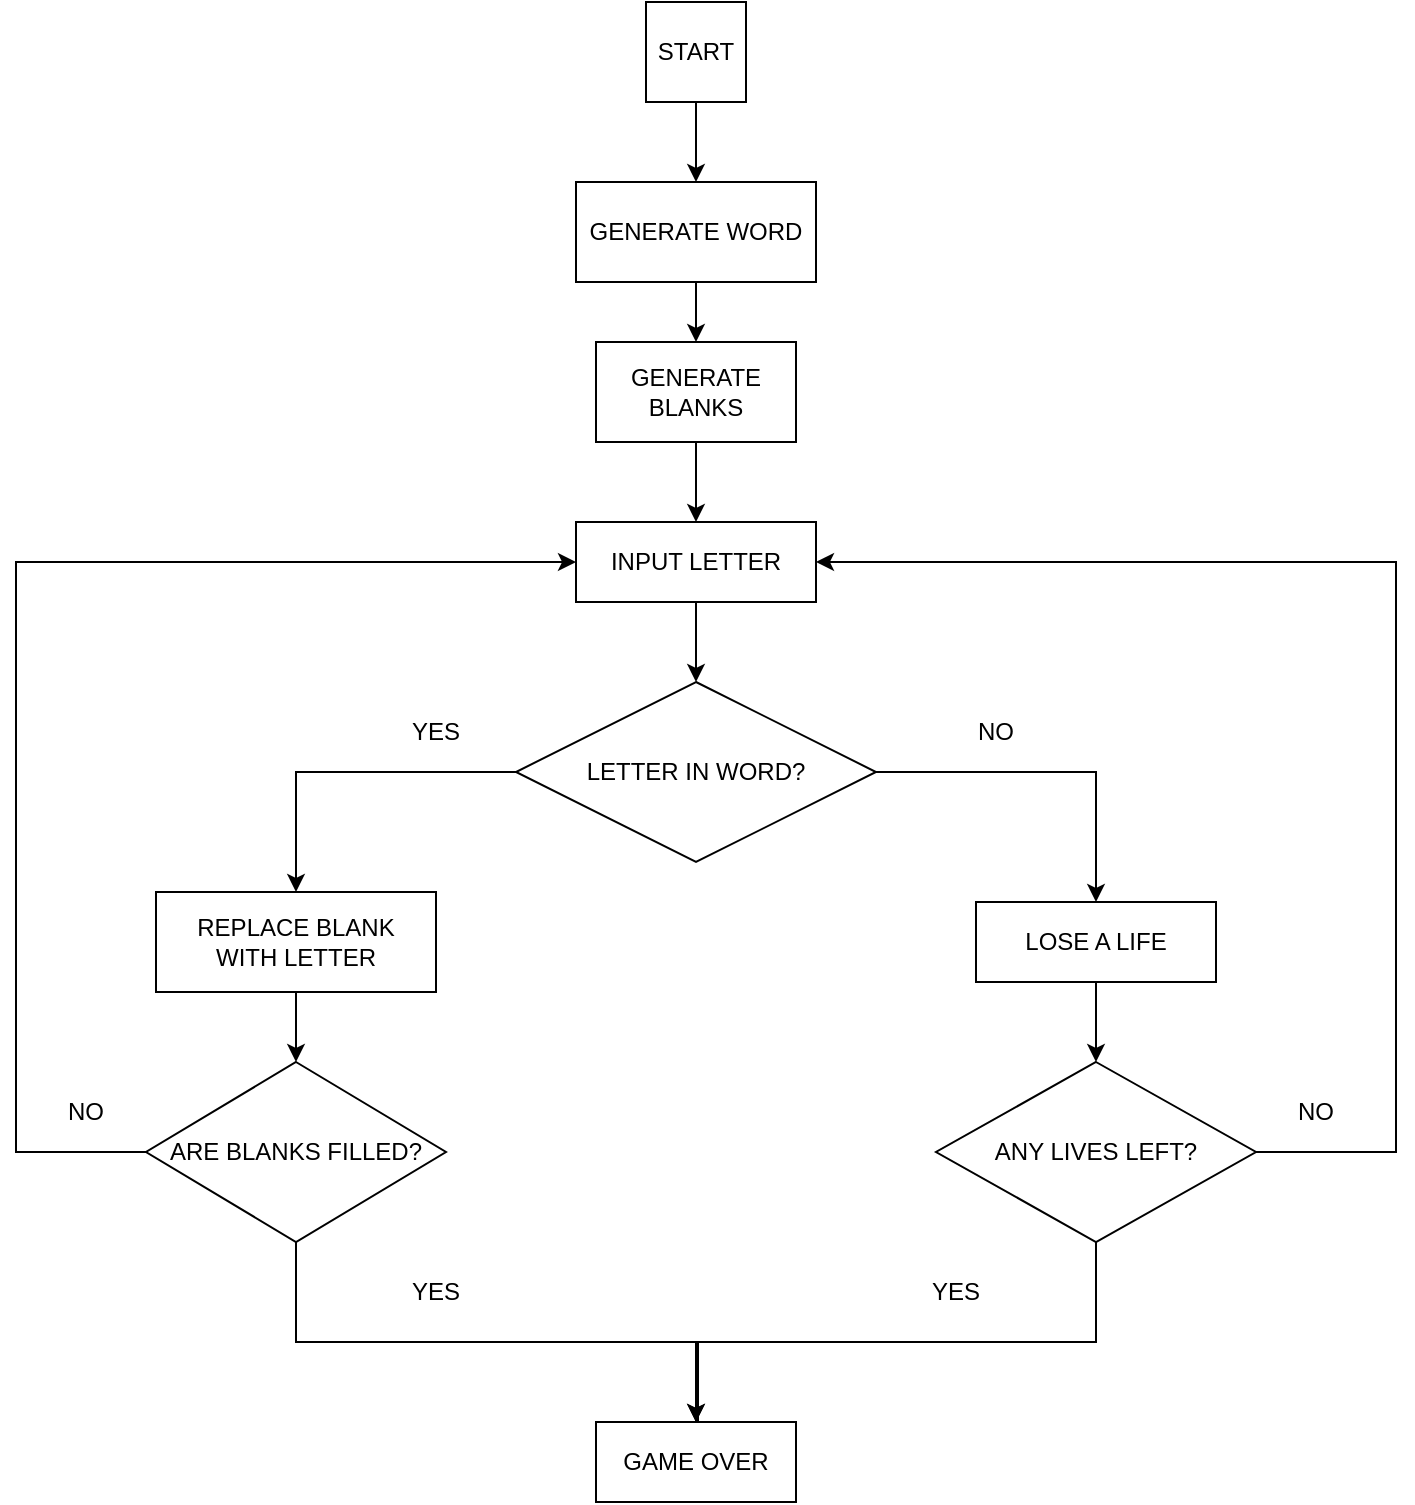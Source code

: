 <mxfile version="27.0.3">
  <diagram name="Page-1" id="4unyHB10TsbCmYfOk58W">
    <mxGraphModel dx="1561" dy="766" grid="1" gridSize="10" guides="1" tooltips="1" connect="1" arrows="1" fold="1" page="0" pageScale="1" pageWidth="850" pageHeight="1100" math="0" shadow="0">
      <root>
        <mxCell id="0" />
        <mxCell id="1" parent="0" />
        <mxCell id="4ci64t6p32gvj298nVOF-14" value="" style="edgeStyle=orthogonalEdgeStyle;rounded=0;orthogonalLoop=1;jettySize=auto;html=1;" edge="1" parent="1" source="4ci64t6p32gvj298nVOF-1" target="4ci64t6p32gvj298nVOF-10">
          <mxGeometry relative="1" as="geometry" />
        </mxCell>
        <mxCell id="4ci64t6p32gvj298nVOF-1" value="START" style="whiteSpace=wrap;html=1;aspect=fixed;" vertex="1" parent="1">
          <mxGeometry x="415" y="30" width="50" height="50" as="geometry" />
        </mxCell>
        <mxCell id="4ci64t6p32gvj298nVOF-4" style="edgeStyle=orthogonalEdgeStyle;rounded=0;orthogonalLoop=1;jettySize=auto;html=1;exitX=0.5;exitY=1;exitDx=0;exitDy=0;" edge="1" parent="1" source="4ci64t6p32gvj298nVOF-1" target="4ci64t6p32gvj298nVOF-1">
          <mxGeometry relative="1" as="geometry" />
        </mxCell>
        <mxCell id="4ci64t6p32gvj298nVOF-24" value="" style="edgeStyle=orthogonalEdgeStyle;rounded=0;orthogonalLoop=1;jettySize=auto;html=1;" edge="1" parent="1" source="4ci64t6p32gvj298nVOF-10" target="4ci64t6p32gvj298nVOF-22">
          <mxGeometry relative="1" as="geometry" />
        </mxCell>
        <mxCell id="4ci64t6p32gvj298nVOF-10" value="GENERATE WORD" style="rounded=0;whiteSpace=wrap;html=1;" vertex="1" parent="1">
          <mxGeometry x="380" y="120" width="120" height="50" as="geometry" />
        </mxCell>
        <mxCell id="4ci64t6p32gvj298nVOF-19" value="" style="edgeStyle=orthogonalEdgeStyle;rounded=0;orthogonalLoop=1;jettySize=auto;html=1;" edge="1" parent="1" source="4ci64t6p32gvj298nVOF-12" target="4ci64t6p32gvj298nVOF-18">
          <mxGeometry relative="1" as="geometry" />
        </mxCell>
        <mxCell id="4ci64t6p32gvj298nVOF-12" value="INPUT LETTER" style="rounded=0;whiteSpace=wrap;html=1;" vertex="1" parent="1">
          <mxGeometry x="380" y="290" width="120" height="40" as="geometry" />
        </mxCell>
        <mxCell id="4ci64t6p32gvj298nVOF-13" style="edgeStyle=orthogonalEdgeStyle;rounded=0;orthogonalLoop=1;jettySize=auto;html=1;exitX=0.5;exitY=1;exitDx=0;exitDy=0;" edge="1" parent="1" source="4ci64t6p32gvj298nVOF-1" target="4ci64t6p32gvj298nVOF-1">
          <mxGeometry relative="1" as="geometry" />
        </mxCell>
        <mxCell id="4ci64t6p32gvj298nVOF-27" style="edgeStyle=orthogonalEdgeStyle;rounded=0;orthogonalLoop=1;jettySize=auto;html=1;entryX=0.5;entryY=0;entryDx=0;entryDy=0;" edge="1" parent="1" source="4ci64t6p32gvj298nVOF-18" target="4ci64t6p32gvj298nVOF-26">
          <mxGeometry relative="1" as="geometry" />
        </mxCell>
        <mxCell id="4ci64t6p32gvj298nVOF-30" style="edgeStyle=orthogonalEdgeStyle;rounded=0;orthogonalLoop=1;jettySize=auto;html=1;entryX=0.5;entryY=0;entryDx=0;entryDy=0;" edge="1" parent="1" source="4ci64t6p32gvj298nVOF-18" target="4ci64t6p32gvj298nVOF-21">
          <mxGeometry relative="1" as="geometry" />
        </mxCell>
        <mxCell id="4ci64t6p32gvj298nVOF-18" value="LETTER IN WORD?" style="rhombus;whiteSpace=wrap;html=1;" vertex="1" parent="1">
          <mxGeometry x="350" y="370" width="180" height="90" as="geometry" />
        </mxCell>
        <mxCell id="4ci64t6p32gvj298nVOF-34" value="" style="edgeStyle=orthogonalEdgeStyle;rounded=0;orthogonalLoop=1;jettySize=auto;html=1;" edge="1" parent="1" source="4ci64t6p32gvj298nVOF-21" target="4ci64t6p32gvj298nVOF-31">
          <mxGeometry relative="1" as="geometry" />
        </mxCell>
        <mxCell id="4ci64t6p32gvj298nVOF-21" value="LOSE A LIFE" style="rounded=0;whiteSpace=wrap;html=1;" vertex="1" parent="1">
          <mxGeometry x="580" y="480" width="120" height="40" as="geometry" />
        </mxCell>
        <mxCell id="4ci64t6p32gvj298nVOF-25" value="" style="edgeStyle=orthogonalEdgeStyle;rounded=0;orthogonalLoop=1;jettySize=auto;html=1;" edge="1" parent="1" source="4ci64t6p32gvj298nVOF-22" target="4ci64t6p32gvj298nVOF-12">
          <mxGeometry relative="1" as="geometry" />
        </mxCell>
        <mxCell id="4ci64t6p32gvj298nVOF-22" value="GENERATE BLANKS" style="rounded=0;whiteSpace=wrap;html=1;" vertex="1" parent="1">
          <mxGeometry x="390" y="200" width="100" height="50" as="geometry" />
        </mxCell>
        <mxCell id="4ci64t6p32gvj298nVOF-33" value="" style="edgeStyle=orthogonalEdgeStyle;rounded=0;orthogonalLoop=1;jettySize=auto;html=1;" edge="1" parent="1" source="4ci64t6p32gvj298nVOF-26" target="4ci64t6p32gvj298nVOF-29">
          <mxGeometry relative="1" as="geometry" />
        </mxCell>
        <mxCell id="4ci64t6p32gvj298nVOF-26" value="REPLACE BLANK&lt;div&gt;WITH LETTER&lt;/div&gt;" style="rounded=0;whiteSpace=wrap;html=1;" vertex="1" parent="1">
          <mxGeometry x="170" y="475" width="140" height="50" as="geometry" />
        </mxCell>
        <mxCell id="4ci64t6p32gvj298nVOF-38" style="edgeStyle=orthogonalEdgeStyle;rounded=0;orthogonalLoop=1;jettySize=auto;html=1;entryX=0.5;entryY=0;entryDx=0;entryDy=0;" edge="1" parent="1" source="4ci64t6p32gvj298nVOF-29" target="4ci64t6p32gvj298nVOF-32">
          <mxGeometry relative="1" as="geometry">
            <Array as="points">
              <mxPoint x="240" y="700" />
              <mxPoint x="440" y="700" />
            </Array>
          </mxGeometry>
        </mxCell>
        <mxCell id="4ci64t6p32gvj298nVOF-41" style="edgeStyle=orthogonalEdgeStyle;rounded=0;orthogonalLoop=1;jettySize=auto;html=1;entryX=0;entryY=0.5;entryDx=0;entryDy=0;" edge="1" parent="1" source="4ci64t6p32gvj298nVOF-29" target="4ci64t6p32gvj298nVOF-12">
          <mxGeometry relative="1" as="geometry">
            <Array as="points">
              <mxPoint x="100" y="605" />
              <mxPoint x="100" y="310" />
            </Array>
          </mxGeometry>
        </mxCell>
        <mxCell id="4ci64t6p32gvj298nVOF-29" value="ARE BLANKS FILLED?" style="rhombus;whiteSpace=wrap;html=1;" vertex="1" parent="1">
          <mxGeometry x="165" y="560" width="150" height="90" as="geometry" />
        </mxCell>
        <mxCell id="4ci64t6p32gvj298nVOF-39" style="edgeStyle=orthogonalEdgeStyle;rounded=0;orthogonalLoop=1;jettySize=auto;html=1;" edge="1" parent="1" source="4ci64t6p32gvj298nVOF-32">
          <mxGeometry relative="1" as="geometry">
            <mxPoint x="440" y="760" as="targetPoint" />
            <Array as="points">
              <mxPoint x="441" y="700" />
            </Array>
          </mxGeometry>
        </mxCell>
        <mxCell id="4ci64t6p32gvj298nVOF-40" style="edgeStyle=orthogonalEdgeStyle;rounded=0;orthogonalLoop=1;jettySize=auto;html=1;entryX=1;entryY=0.5;entryDx=0;entryDy=0;" edge="1" parent="1" source="4ci64t6p32gvj298nVOF-31" target="4ci64t6p32gvj298nVOF-12">
          <mxGeometry relative="1" as="geometry">
            <Array as="points">
              <mxPoint x="790" y="605" />
              <mxPoint x="790" y="310" />
            </Array>
          </mxGeometry>
        </mxCell>
        <mxCell id="4ci64t6p32gvj298nVOF-31" value="ANY LIVES LEFT?" style="rhombus;whiteSpace=wrap;html=1;" vertex="1" parent="1">
          <mxGeometry x="560" y="560" width="160" height="90" as="geometry" />
        </mxCell>
        <mxCell id="4ci64t6p32gvj298nVOF-42" value="YES" style="text;strokeColor=none;align=center;fillColor=none;html=1;verticalAlign=middle;whiteSpace=wrap;rounded=0;" vertex="1" parent="1">
          <mxGeometry x="280" y="380" width="60" height="30" as="geometry" />
        </mxCell>
        <mxCell id="4ci64t6p32gvj298nVOF-43" value="YES" style="text;strokeColor=none;align=center;fillColor=none;html=1;verticalAlign=middle;whiteSpace=wrap;rounded=0;" vertex="1" parent="1">
          <mxGeometry x="280" y="660" width="60" height="30" as="geometry" />
        </mxCell>
        <mxCell id="4ci64t6p32gvj298nVOF-44" value="YES" style="text;strokeColor=none;align=center;fillColor=none;html=1;verticalAlign=middle;whiteSpace=wrap;rounded=0;" vertex="1" parent="1">
          <mxGeometry x="540" y="660" width="60" height="30" as="geometry" />
        </mxCell>
        <mxCell id="4ci64t6p32gvj298nVOF-45" value="NO" style="text;strokeColor=none;align=center;fillColor=none;html=1;verticalAlign=middle;whiteSpace=wrap;rounded=0;" vertex="1" parent="1">
          <mxGeometry x="560" y="380" width="60" height="30" as="geometry" />
        </mxCell>
        <mxCell id="4ci64t6p32gvj298nVOF-46" value="NO" style="text;strokeColor=none;align=center;fillColor=none;html=1;verticalAlign=middle;whiteSpace=wrap;rounded=0;" vertex="1" parent="1">
          <mxGeometry x="720" y="570" width="60" height="30" as="geometry" />
        </mxCell>
        <mxCell id="4ci64t6p32gvj298nVOF-47" value="NO" style="text;strokeColor=none;align=center;fillColor=none;html=1;verticalAlign=middle;whiteSpace=wrap;rounded=0;" vertex="1" parent="1">
          <mxGeometry x="105" y="570" width="60" height="30" as="geometry" />
        </mxCell>
        <mxCell id="4ci64t6p32gvj298nVOF-48" value="" style="edgeStyle=orthogonalEdgeStyle;rounded=0;orthogonalLoop=1;jettySize=auto;html=1;" edge="1" parent="1" source="4ci64t6p32gvj298nVOF-31" target="4ci64t6p32gvj298nVOF-32">
          <mxGeometry relative="1" as="geometry">
            <mxPoint x="440" y="760" as="targetPoint" />
            <mxPoint x="640" y="650" as="sourcePoint" />
            <Array as="points">
              <mxPoint x="640" y="700" />
            </Array>
          </mxGeometry>
        </mxCell>
        <mxCell id="4ci64t6p32gvj298nVOF-32" value="GAME OVER" style="rounded=0;whiteSpace=wrap;html=1;" vertex="1" parent="1">
          <mxGeometry x="390" y="740" width="100" height="40" as="geometry" />
        </mxCell>
      </root>
    </mxGraphModel>
  </diagram>
</mxfile>

